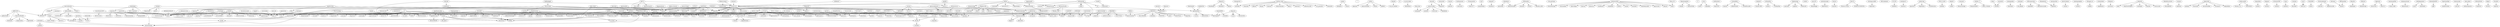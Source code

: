 digraph G{
	BarcelonaRealYA -> capitanludd
	SinnerBOFH -> rustybofh
	rocaque -> byktor
	Miquel_R -> PauAlabajos
	nigganinja64 -> WikenteWendies
	rocaque -> volary87
	sanchez_sonia -> ionantolin
	tatianalocutora -> vicenteortizsan
	toucheggs -> VER0NLY
	Silvery89 -> liferfe
	toucheggs -> byktor
	jaijime -> Myklogica
	mangelherrero -> julioelpoeta
	7vueltas -> peposaez
	domimb -> we_are_zombies
	20m -> Esquiliche87
	tatianalocutora -> byktor
	aa_sali_sheen -> NeftaliPeral
	jaijime -> Gensin
	satancucufato -> maloleta
	20m -> celialor
	royoruiz -> jalmuchi
	sanchez_sonia -> igfenoll
	lourdesmunoz -> enricastro
	romanporras -> mrfraidia
	Silvery89 -> papeldestraza
	sanchez_sonia -> mrfraidia
	Vivianasancho -> Soler1977
	tatianalocutora -> proyectomatriz
	ToniRajo -> k85ian
	LuzF -> jmsolerdenia
	sanchez_sonia -> almupv
	sergiou87 -> Sotodosos
	celialor -> alb_aguiar
	ToniRajo -> jdevix
	celialor -> WolfKnJ
	inesaullo -> DiegoSzH
	20m -> juancarjb
	Silvery89 -> Adihell
	JulioAlonso -> ejavierdiaz
	satancucufato -> twittcriser
	mangelherrero -> WolfKnJ
	20m -> miguelcancela
	tirorere -> higgino
	erdnussBulle -> ZeroHour18
	NoysLambent -> WolfKnJ
	sanchez_sonia -> mmerino
	ElianLT -> borisdespaider
	inesaullo -> satancucufato
	CarlosRomeroSFC -> libretacanaria
	CarlosRomeroSFC -> byktor
	anonymousfive -> marunadales
	celialor -> WolfKnJ
	erdnussBulle -> byktor
	Nipuntonipelota -> rubiopic
	juanlutotty -> byktor
	JulioAlonso -> MateoMorenoB
	20m -> WolfKnJ
	Nipuntonipelota -> TaranisNirfan
	juanlutotty -> mags_tw
	sanchez_sonia -> rubencomesana
	20m -> Negrete29
	ElianLT -> byktor
	15Manifestacion -> LorenaCastro
	ToniRajo -> Vikaserrano
	yorus -> minWi
	sanchez_sonia -> Akitxu
	JaviRockstar -> danyGTFO
	BarcelonaRealYA -> shuperannita
	quelfu -> JavierBewater
	anonymousfive -> ojamvillegas
	SinnerBOFH -> DjGeorge3D
	juanlutotty -> lachiquilla999
	FMParadiso -> MateoMorenoB
	rocaque -> NuriFont
	Silvery89 -> Sebastian_Caine
	salvatejero -> jsiles84
	quelfu -> NuriFont
	RafaelRob -> eguevara2012
	erdnussBulle -> nuriacabello
	20m -> Haxtur
	mangelherrero -> Haxtur
	JuanManuel_Rey -> papeldestraza
	CarmelaRios -> Innarita
	JMRC5678 -> BarcelonaRealYA
	mangelherrero -> relaxedmen
	Zopokx -> papeldestraza
	Zelgadis1983 -> zdinch
	juanlutotty -> antoniomateop
	20m -> juanmaglez
	maberalv -> ClaraAG1989
	quelfu -> antoniomateop
	rocaque -> raven_klavier
	EduSanzMurillo -> Adihell
	Zelgadis1983 -> Mundoconmisojos
	desdeleon -> borisdespaider
	jmrostro -> Hiperborea
	salvatejero -> antoniomateop
	Zelgadis1983 -> danxdan
	rocaque -> alvaro_torrico
	Silvery89 -> aigusainz
	Zelgadis1983 -> jabl
	20m -> agustisebastia
	CarmelaRios -> AfrikaWinslet
	satancucufato -> naitopunk
	Mario_Rua -> naitopunk
	20m -> kudram791
	20m -> ropehouse
	sanchez_sonia -> robertmur
	RafaelRob -> aroblesmartinez
	LaTetayMas -> molaria
	Zelgadis1983 -> Desvio21
	Zopokx -> danxdan
	victorbg90 -> antoniomateop
	Zopokx -> antoniomateop
	pepeneras -> danxdan
	TopHashtags -> juanvm82
	Zelgadis1983 -> umbriel_otaku
	sanchez_sonia -> alfredoturrado
	JMRC5678 -> VER0NLY
	15Manifestacion -> pontaeri663
	15Manifestacion -> 2sockets
	acasfer59 -> drugsoverkill
	edyvidal -> LironCareto
	15Manifestacion -> DesesPerez
	20m -> JoNeTeDoNeTe
	EliWoodJr -> x1x1k0
	votaaotros -> im_dario
	edyvidal -> Coriano2323
	xristrolololo -> mags_tw
	sheila6letras -> byktor
	martasrs -> Coriano2323
	votaaotros -> DesesPerez
	LaTetayMas -> CrisRamDuq
	paco229 -> OihaneHappy
	umbriel_otaku -> mags_tw
	JMRC5678 -> pollastreraul
	gomeutrera -> mags_tw
	sanchez_sonia -> cris_gsanchez
	15Manifestacion -> mags_tw
	rocaque -> jcarlosmur
	quelfu -> LironCareto
	sheila6letras -> DesesPerez
	david_RL -> mags_tw
	anonymousfive -> vgarcesj
	20m -> Tuccio80
	DjNibe -> Coriano2323
	20m -> TRICKImetalaria
	DjNibe -> MileidyMusical
	edyvidal -> javifpineiro
	julioservan -> pirates_anoia
	EliWoodJr -> Adihell
	Zelgadis1983 -> Nixarim
	julioservan -> im_dario
	EduSanzMurillo -> Telmako_2000
	EduSanzMurillo -> Mundoconmisojos
	k85ian -> votaaotros
	anonymousfive -> gomarcaz
	20m -> Adihell
	DjNibe -> aserrano1971
	periodistasenp -> KikeFdezGil
	DjNibe -> Spanishleaks
	acasfer59 -> Adihell
	rocaque -> Carolaindrezz
	kurioso -> dacardco
	Olatz76 -> Fonseca13rosas
	umbriel_otaku -> Sebastian_Caine
	isariveraruiz -> x1x1k0
	JuanManuel_Rey -> NuriFont
	15Manifestacion -> JohnnyDobermann
	alvaropascual84 -> Popinstant
	15Manifestacion -> ropehouse
	bufetalmeida -> 90MilCiudadanos
	yorus -> OpenKiko
	gustavodalmasso -> Zafaranche
	toucheggs -> Martin_Varela
	anonymousfive -> PuertoParticipa
	OC1050 -> Viellektric
	toucheggs -> inigodomingo
	TopHashtags -> jagilmar
	moitabea13 -> wenmusic
	toucheggs -> mags_tw
	quelfu -> marlasinger1979
	Olatz76 -> RUBENSUPERNOVA
	ddiez -> mags_tw
	satancucufato -> TeddyBirdy
	Adri7n -> Coriano2323
	nomeleass -> VER0NLY
	madrilonia -> legion992
	Adri7n -> legion992
	facundoiracundo -> mags_tw
	emiliolopez -> byktor
	marcosbmoran -> VER0NLY
	madrilonia -> llmhurtado
	madrilonia -> xusepeto
	vota_participa -> PuertoParticipa
	umbriel_otaku -> daniportelilla
	Zelgadis1983 -> anajavega
	dexmusic -> Hiperborea
	marcosbmoran -> erdnussBulle
	elentirvigo -> mjestevez
	emiliolopez -> Seres_Supremos
	Coriano2323 -> byktor
	Adri7n -> DaniMartinez26
	aarenos -> jammunoz
	elentirvigo -> Pepeluibiza
	Adri7n -> Ana_sabeli
	20m -> cleopatraenred
	dirtymousta_h -> legion992
	anonymousfive -> marfilmood
	dirtymousta_h -> Mundoconmisojos
	madrilonia -> DRYMenorca
	dirtymousta_h -> photorave
	PSM_IV_ExM -> lendema
	JMRC5678 -> dtyolanda
	marcosbmoran -> mags_tw
	rafaelwv -> vaddict
	quelfu -> eguevara2012
	anonymousfive -> sergidelara
	marcosbmoran -> Nkrow
	osanzmer -> MonicaChiringo
	elentirvigo -> rosselloarrom
	arnaeth -> angel3ps
	gustavodalmasso -> Zafaranche
	Achilles_77 -> Fannydream98
	Achilles_77 -> Manu_Corleone
	yrincewind -> DiegoSzH
	Coriano2323 -> maricarmenlc
	BarcelonaRealYA -> dtyolanda
	ARMAKdeODELOT -> byktor
	arsuceno -> DiCrEn
	TopHashtags -> RubenLizK
	anonymousfive -> juarillo
	Virginiapalonso -> aaromnido
	julioservan -> Underground2KXI
	rocaque -> NochesInsomnio
	edans -> GarlMan
	k85ian -> volary87
	runinfri -> MileidyMusical
	arsuceno -> evapardal
	RubenColomer -> Coriano2323
	josejoaquinlg -> fransolano
	7vueltas -> Juancarlosblanc
	julioservan -> carlosgluck
	RafaelRob -> CesarLTomas
	sanchez_sonia -> Danubio64
	julioservan -> Underground2KXI
	gustavodalmasso -> legion992
	joseluisgv -> der_pilgrim
	julioservan -> LauraGarzia
	Anchiano -> mags_tw
	rocaque -> jaumeizquierdo
	rocaque -> DjGeorge3D
	gustavodalmasso -> Hiperborea
	7vueltas -> ferdulo
	elEconomistaes -> miguelk06
	gonzalocu -> victorbg90
	anonymousfive -> sachete
	WikenteWendies -> librepensador93
	madrilonia -> miguelcancela
	nacionred -> GarlMan
	Regalamebesos -> k85ian
	jarcornoe -> maricarmenlc
	miguelcancela -> victorbg90
	albert_roman -> maricarmenlc
	arnaeth -> javierdelaoliva
	7vueltas -> JuliBe91
	tirorere -> Siso_clv
	Anchiano -> vmcn
	Oaberbyamd -> aguiladenieve
	Coriano2323 -> xaskinfo
	Sappy81 -> mags_tw
	madrilonia -> volary87
	tirorere -> legion992
	DonAndancio -> eljuliobcn
	madrilonia -> aguiladenieve
	Silvery89 -> maricarmenlc
	tangie -> victorbg90
	Underground2KXI -> alemoto82
	tirorere -> maricarmenlc
	runinfri -> Maritweet2
	Silvery89 -> Angelculebras
	tangie -> Centre_Mompo
	Silvery89 -> Arenysdemarc
	gonzalocu -> tri33s
	drahorrible -> tri33s
	Underground2KXI -> higgino
	Coriano2323 -> inigodomingo
	Alberto_Navarro -> k85ian
	JavierCabanas -> careuno
	rocaque -> SERVANDOSPAIN
	CarmelaRios -> LosadaPescador
	madrilonia -> pequenyocabron
	PsicoCoaching -> liferfe
	juanmiguelgalan -> carlesm
	PsicoCoaching -> miguelcancela
	Coriano2323 -> XIPIRONA
	anonymousfive -> fivetofast
	DiCrEn -> Cmonher
	vdesigner_es -> rakelka
	tangie -> groucho_1
	rocaque -> XIPIRONA
	arualesteban -> angelfmarin
	Rodaimos -> procomun
	DjNibe -> elargonautajpl
	nokaiweb -> nokai
	nokaiweb -> MaxPowerFolgoso
	Coriano2323 -> maricarmenlc
	20m -> aaromnido
	gonzalocu -> casatita
	RedRedApple -> M0nicaL0pez
	nokaiweb -> iarmengol
	Rutero69 -> maricarmenlc
	alvaro_torrico -> AngelaEspinar
	JPB3LINGA -> SERVANDOSPAIN
	DjNibe -> WikenteWendies
	15Manifestacion -> A_Fuejo
	latdetalos -> jammunoz
	DjNibe -> smatamala
	FMParadiso -> ermanitu
	ReinaDeLosGatos -> MunLightDoll
	nokaiweb -> dualcillo
	Lawiyaa -> pixelrana
	pepecolubi -> paskug2
	natalia_pardo -> Veronica__R__
	pepecolubi -> Ricarreyes
	natalia_pardo -> PEPEGRILO
	esparadrap -> ljcamus
	lucianouceda -> Mackivlog
	lucianouceda -> yugueros
	FMParadiso -> RTorre
	carreteravacia -> SERVANDOSPAIN
	nokaiweb -> carrascosad
	halapues -> luisteira
	agorrity -> jammunoz
	anonymousfive -> MariDidiysukiwi
	jivagos -> davidds64
	arnaeth -> JvrCastellano
	ToniRajo -> pisafer
	tirorere -> AONykone
	carreteravacia -> jammunoz
	latdetalos -> k85ian
	lucianouceda -> jammunoz
	15Manifestacion -> tristom123
	miguelcancela -> pisafer
	Coriano2323 -> legion992
	erchache2000 -> Lisbushi
	agorrity -> julioelpoeta
	isaacj -> soyfotero
	RubenColomer -> sergiomoraga
	rocaque -> ruizsanmiguel
	saretarg -> RLosadaT
	mariamachon -> eljuliobcn
	Miquel_R -> Milton829
	Mejias3D -> isa_lm
	Maria_S21 -> zemlo
	angeldavidmu -> Gigueson
	Hector_Salazar_ -> ruizsanmiguel
	anonymousfive -> zemlo
	angeldavidmu -> byktor
	arnaeth -> inigodomingo
	papeldestraza -> leticiarobles90
	joanballester -> inigodomingo
	anonymousfive -> AgusGirona
	aguiladenieve -> Cauche
	nicorl -> Marta_AV
	arnaeth -> DesesPerez
	nicorl -> Marta_AV
	angeldavidmu -> davidds64
	elEconomistaes -> edesenmascarada
	Nick28069 -> tinitun
	rocaque -> ruizsanmiguel
	pepecolubi -> mecomiaunflan
	emiliolopez -> mayyoral
	alvaro_torrico -> txavig3
	Mejias3D -> flaviamerteh
	rocaque -> hundidos
	alvaro_torrico -> DiCrEn
	BlackWater_Nest -> DesesPerez
	Enclavedemujer -> erferrum
	mangelherrero -> garikolc
	legion992 -> hundidos
	Laurych83 -> hundidos
	alberarce -> RadioPikaza
	M0nicaL0pez -> hundidos
	arnaeth -> AtaraxioP
	jivagos -> miguelcancela
	angeldavidmu -> hundidos
	redvamas -> unmarti
	felmoltor -> Johnbojaen
	aguiladenieve -> herbesdolses
	alberarce -> marlasinger1979
	DRYGipuzkoa -> unmarti
	Eldelsud -> lultimheretge
	alberarce -> Ragarhem
	alberarce -> Null_Nihilistik
	arnaeth -> unmetroochenta
	BlackWater_Nest -> volary87
	Mejias3D -> DjGeorge3D
	alex_riveiro -> BlackWater_Nest
	mayyoral -> XIPIRONA
	Mejias3D -> isa_lm
	djpelucky -> chorizovota
	BlackWater_Nest -> davidds64
	arnaeth -> t00mterias
	mayyoral -> SofiiTorres
	jivagos -> JavierSantana15
	masymasgrillas -> trimm_trabb
	20m -> iosuna86
	BlackWater_Nest -> XIPIRONA
	15Manifestacion -> ajpamp
	20m -> Sundari13
	M0nicaL0pez -> byktor
	madrilonia -> miguelcancela
	sergiomarinsaez -> felixinchausti
	arnaeth -> paul_tita
	Neitty -> proyectomatriz
	mayyoral -> antoniomadrian
	JesusGoVegan -> k85ian
	abelokeponemos -> jonvp
	M0nicaL0pez -> DafneAmoedo
	mayyoral -> Ratonowitz
	ElianLT -> danxdan
	joanballester -> votaaotros
	M0nicaL0pez -> dophin11
	M0nicaL0pez -> DiCrEn
	M0nicaL0pez -> k85ian
	alberarce -> radioklara
	M0nicaL0pez -> el_lector
	Enclavedemujer -> mejillonsuicida
	Mr_Sutilezas -> pablo2garcia
	wolfkoba47 -> Coriano2323
	Coriano2323 -> jivagos
	alex_riveiro -> DesesPerez
	Mr_Sutilezas -> davidds64
	Miquel_R -> alohuin
	Coriano2323 -> anoncantabria
	XixonaDEADFM -> pgl8
	JPB3LINGA -> Underground2KXI
	gndolfo -> dewin_n
	bufetalmeida -> jormaral
	wolfkoba47 -> dewin_n
	Coriano2323 -> legion992
	pepecolubi -> Victomas8
	SuperSantiEgo -> malditocretino
	democraciareal -> A_Fuejo
	guyermadrid -> legion992
	bufetalmeida -> edulix
	democraciareal -> jackpresa
	JuliaBarNav -> aguiladenieve
	ximicomix -> LexDubia
	15Manifestacion -> Martatwist
	alberarce -> proyectomatriz
	bufetalmeida -> Coriano2323
	pepecolubi -> alegriablanc
	mimesacojea -> jordi_dd
	guyermadrid -> lubilubar_
	Anon_Jibaro -> LaEmancipacion
	M0nicaL0pez -> byktor
	FMParadiso -> elmundo_orbyt
	alberarce -> LOLINOSS
	h3f3st0 -> k85ian
	LexDubia -> Dadodeveinte
	LexDubia -> IndianaJuanes
	angeldavidmu -> k85ian
	djpelucky -> MaraV15
	Coriano2323 -> dophin11
	ximicomix -> k85ian
	megasuavi -> dophin11
	abelokeponemos -> shoeiskater
	Rarevalom -> Mackivlog
	eMartinPrieto -> SiamErrol
	bufetalmeida -> edulix
	kikealv -> MrLelo1
	alberarce -> ojala3
	Nicoletto -> elgrouch
	bufetalmeida -> A_Fuejo
	angeldavidmu -> ddiez
	Rarevalom -> jkalarcon
	anonymousfive -> jebesen
	marcosbmoran -> Nbdabl
}